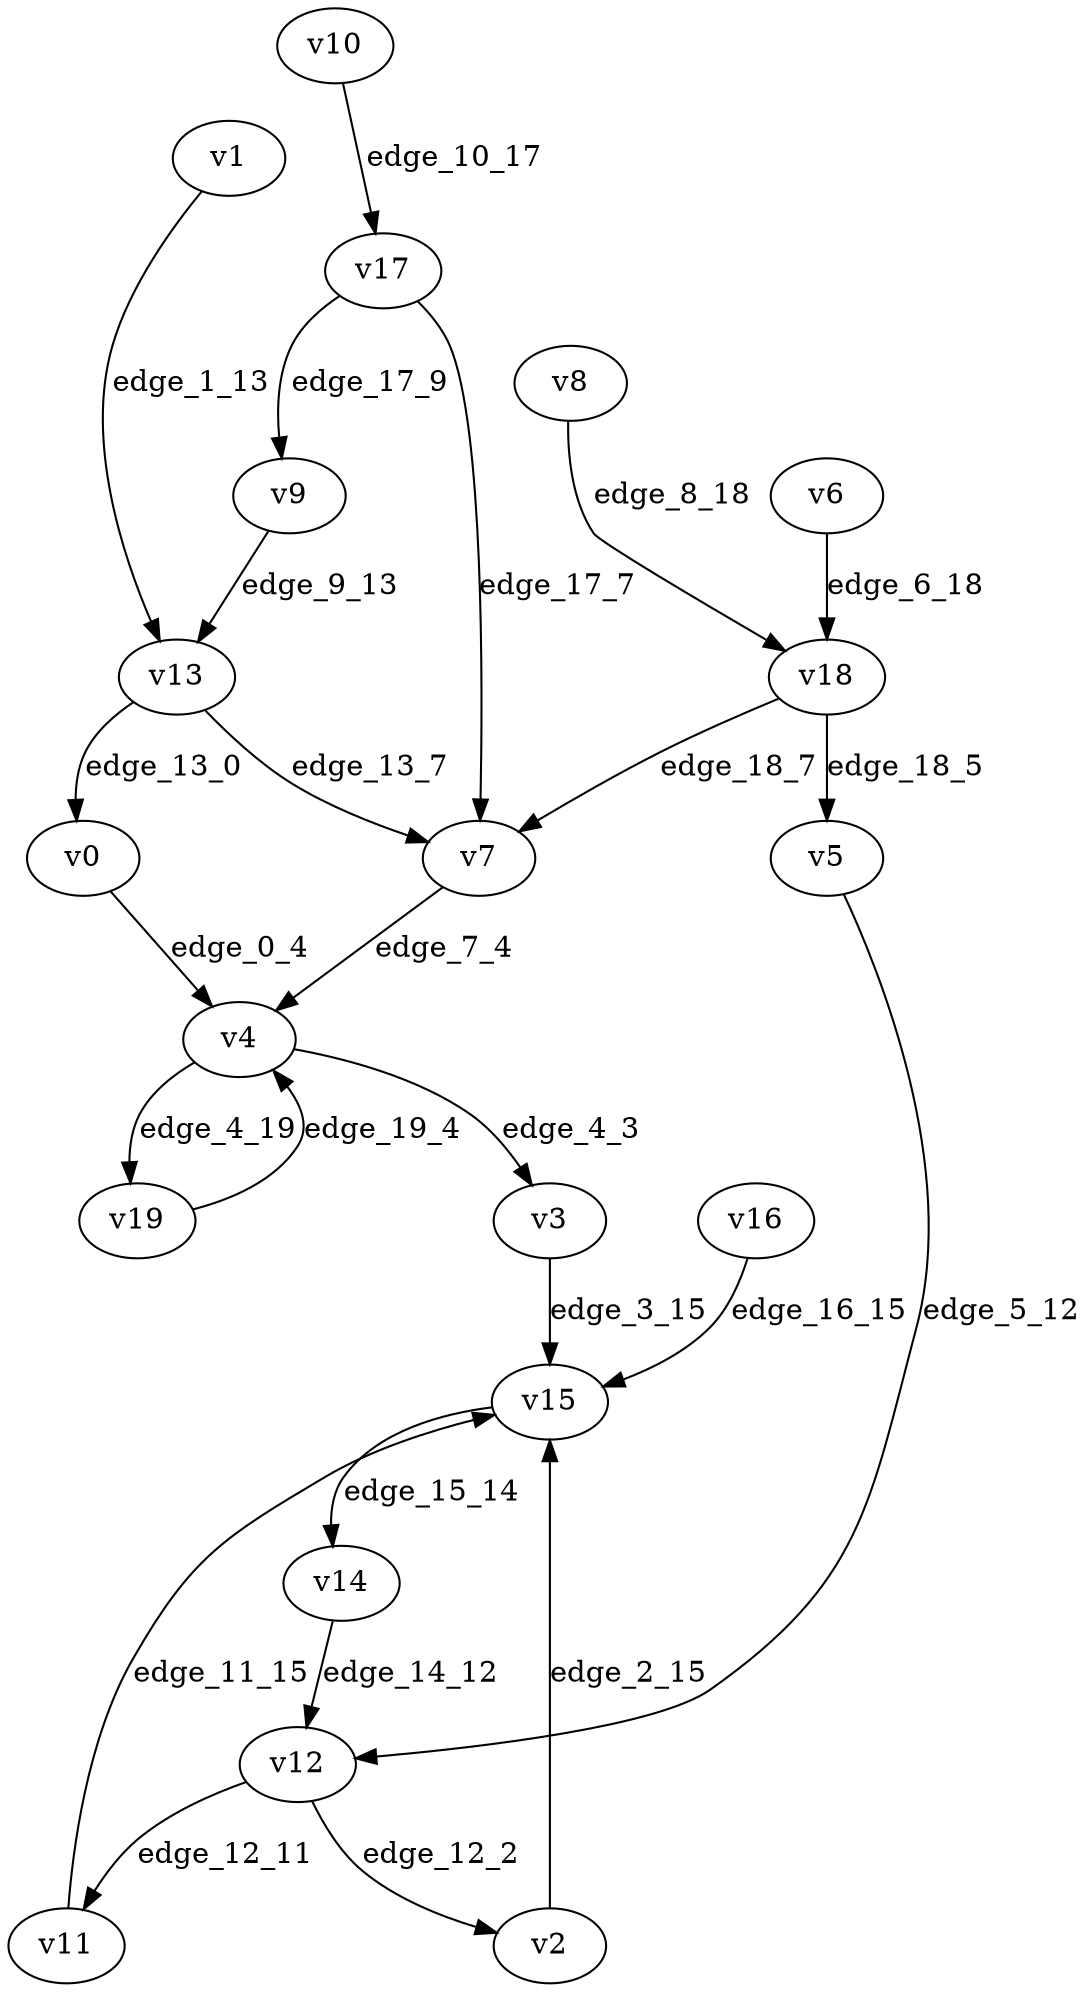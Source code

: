 digraph G {
    // Stochastic discounted game

    v0 [name="v0", player=0];
    v1 [name="v1", player=1];
    v2 [name="v2", player=0];
    v3 [name="v3", player=0];
    v4 [name="v4", player=-1];
    v5 [name="v5", player=0];
    v6 [name="v6", player=1];
    v7 [name="v7", player=0];
    v8 [name="v8", player=1];
    v9 [name="v9", player=1];
    v10 [name="v10", player=0];
    v11 [name="v11", player=1];
    v12 [name="v12", player=-1];
    v13 [name="v13", player=-1];
    v14 [name="v14", player=1];
    v15 [name="v15", player=-1];
    v16 [name="v16", player=1];
    v17 [name="v17", player=-1];
    v18 [name="v18", player=-1];
    v19 [name="v19", player=0];

    v0 -> v4 [label="edge_0_4", weight=-9.738985, discount=0.429554];
    v1 -> v13 [label="edge_1_13", weight=-1.127602, discount=0.155978];
    v2 -> v15 [label="edge_2_15", weight=9.039087, discount=0.460948];
    v3 -> v15 [label="edge_3_15", weight=4.795819, discount=0.214989];
    v4 -> v19 [label="edge_4_19", probability=0.464327];
    v4 -> v3 [label="edge_4_3", probability=0.535673];
    v5 -> v12 [label="edge_5_12", weight=-1.348594, discount=0.769900];
    v6 -> v18 [label="edge_6_18", weight=8.695397, discount=0.412151];
    v7 -> v4 [label="edge_7_4", weight=-0.765675, discount=0.194799];
    v8 -> v18 [label="edge_8_18", weight=-0.440267, discount=0.758281];
    v9 -> v13 [label="edge_9_13", weight=-7.604148, discount=0.318633];
    v10 -> v17 [label="edge_10_17", weight=-5.950428, discount=0.183227];
    v11 -> v15 [label="edge_11_15", weight=3.114336, discount=0.888642];
    v12 -> v11 [label="edge_12_11", probability=0.395972];
    v12 -> v2 [label="edge_12_2", probability=0.604028];
    v13 -> v7 [label="edge_13_7", probability=0.358918];
    v13 -> v0 [label="edge_13_0", probability=0.641082];
    v14 -> v12 [label="edge_14_12", weight=-2.371057, discount=0.819386];
    v15 -> v14 [label="edge_15_14", probability=1.000000];
    v16 -> v15 [label="edge_16_15", weight=3.142723, discount=0.250335];
    v17 -> v7 [label="edge_17_7", probability=0.432480];
    v17 -> v9 [label="edge_17_9", probability=0.567520];
    v18 -> v7 [label="edge_18_7", probability=0.667877];
    v18 -> v5 [label="edge_18_5", probability=0.332123];
    v19 -> v4 [label="edge_19_4", weight=-6.304518, discount=0.670044];
}